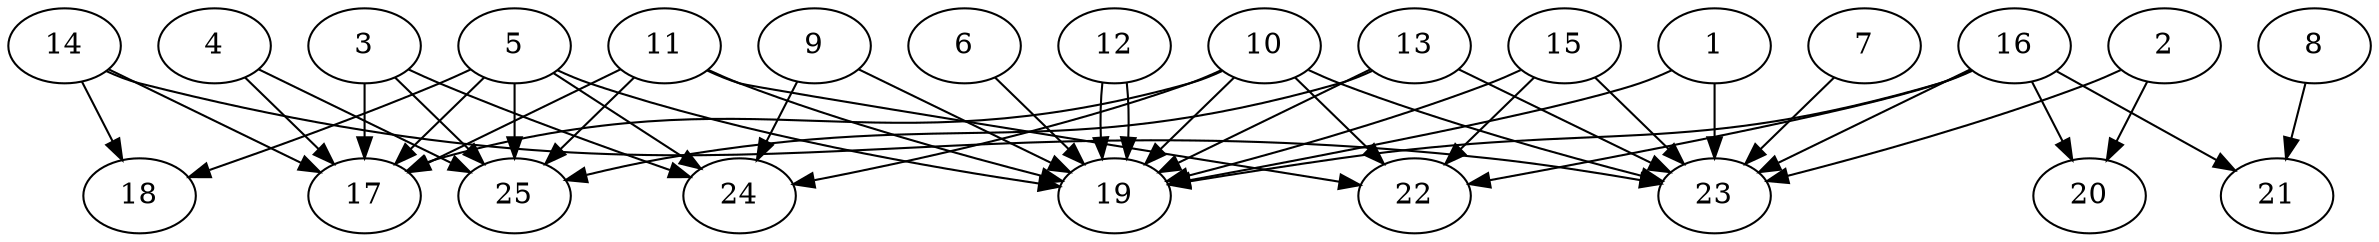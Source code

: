 // DAG automatically generated by daggen at Thu Oct  3 14:00:39 2019
// ./daggen --dot -n 25 --ccr 0.5 --fat 0.9 --regular 0.9 --density 0.7 --mindata 5242880 --maxdata 52428800 
digraph G {
  1 [size="103188480", alpha="0.06", expect_size="51594240"] 
  1 -> 19 [size ="51594240"]
  1 -> 23 [size ="51594240"]
  2 [size="13279232", alpha="0.09", expect_size="6639616"] 
  2 -> 20 [size ="6639616"]
  2 -> 23 [size ="6639616"]
  3 [size="63848448", alpha="0.11", expect_size="31924224"] 
  3 -> 17 [size ="31924224"]
  3 -> 24 [size ="31924224"]
  3 -> 25 [size ="31924224"]
  4 [size="99012608", alpha="0.01", expect_size="49506304"] 
  4 -> 17 [size ="49506304"]
  4 -> 25 [size ="49506304"]
  5 [size="26081280", alpha="0.07", expect_size="13040640"] 
  5 -> 17 [size ="13040640"]
  5 -> 18 [size ="13040640"]
  5 -> 19 [size ="13040640"]
  5 -> 24 [size ="13040640"]
  5 -> 25 [size ="13040640"]
  6 [size="86661120", alpha="0.14", expect_size="43330560"] 
  6 -> 19 [size ="43330560"]
  7 [size="85172224", alpha="0.07", expect_size="42586112"] 
  7 -> 23 [size ="42586112"]
  8 [size="35745792", alpha="0.02", expect_size="17872896"] 
  8 -> 21 [size ="17872896"]
  9 [size="86024192", alpha="0.09", expect_size="43012096"] 
  9 -> 19 [size ="43012096"]
  9 -> 24 [size ="43012096"]
  10 [size="35831808", alpha="0.13", expect_size="17915904"] 
  10 -> 17 [size ="17915904"]
  10 -> 19 [size ="17915904"]
  10 -> 22 [size ="17915904"]
  10 -> 23 [size ="17915904"]
  10 -> 24 [size ="17915904"]
  11 [size="78546944", alpha="0.11", expect_size="39273472"] 
  11 -> 17 [size ="39273472"]
  11 -> 19 [size ="39273472"]
  11 -> 22 [size ="39273472"]
  11 -> 25 [size ="39273472"]
  12 [size="13180928", alpha="0.10", expect_size="6590464"] 
  12 -> 19 [size ="6590464"]
  12 -> 19 [size ="6590464"]
  13 [size="55803904", alpha="0.01", expect_size="27901952"] 
  13 -> 19 [size ="27901952"]
  13 -> 23 [size ="27901952"]
  13 -> 25 [size ="27901952"]
  14 [size="13473792", alpha="0.18", expect_size="6736896"] 
  14 -> 17 [size ="6736896"]
  14 -> 18 [size ="6736896"]
  14 -> 23 [size ="6736896"]
  15 [size="19947520", alpha="0.16", expect_size="9973760"] 
  15 -> 19 [size ="9973760"]
  15 -> 22 [size ="9973760"]
  15 -> 23 [size ="9973760"]
  16 [size="53917696", alpha="0.03", expect_size="26958848"] 
  16 -> 19 [size ="26958848"]
  16 -> 20 [size ="26958848"]
  16 -> 21 [size ="26958848"]
  16 -> 22 [size ="26958848"]
  16 -> 23 [size ="26958848"]
  17 [size="25915392", alpha="0.03", expect_size="12957696"] 
  18 [size="58390528", alpha="0.16", expect_size="29195264"] 
  19 [size="69009408", alpha="0.05", expect_size="34504704"] 
  20 [size="16586752", alpha="0.07", expect_size="8293376"] 
  21 [size="76937216", alpha="0.07", expect_size="38468608"] 
  22 [size="35973120", alpha="0.09", expect_size="17986560"] 
  23 [size="81752064", alpha="0.01", expect_size="40876032"] 
  24 [size="85698560", alpha="0.13", expect_size="42849280"] 
  25 [size="76472320", alpha="0.07", expect_size="38236160"] 
}
